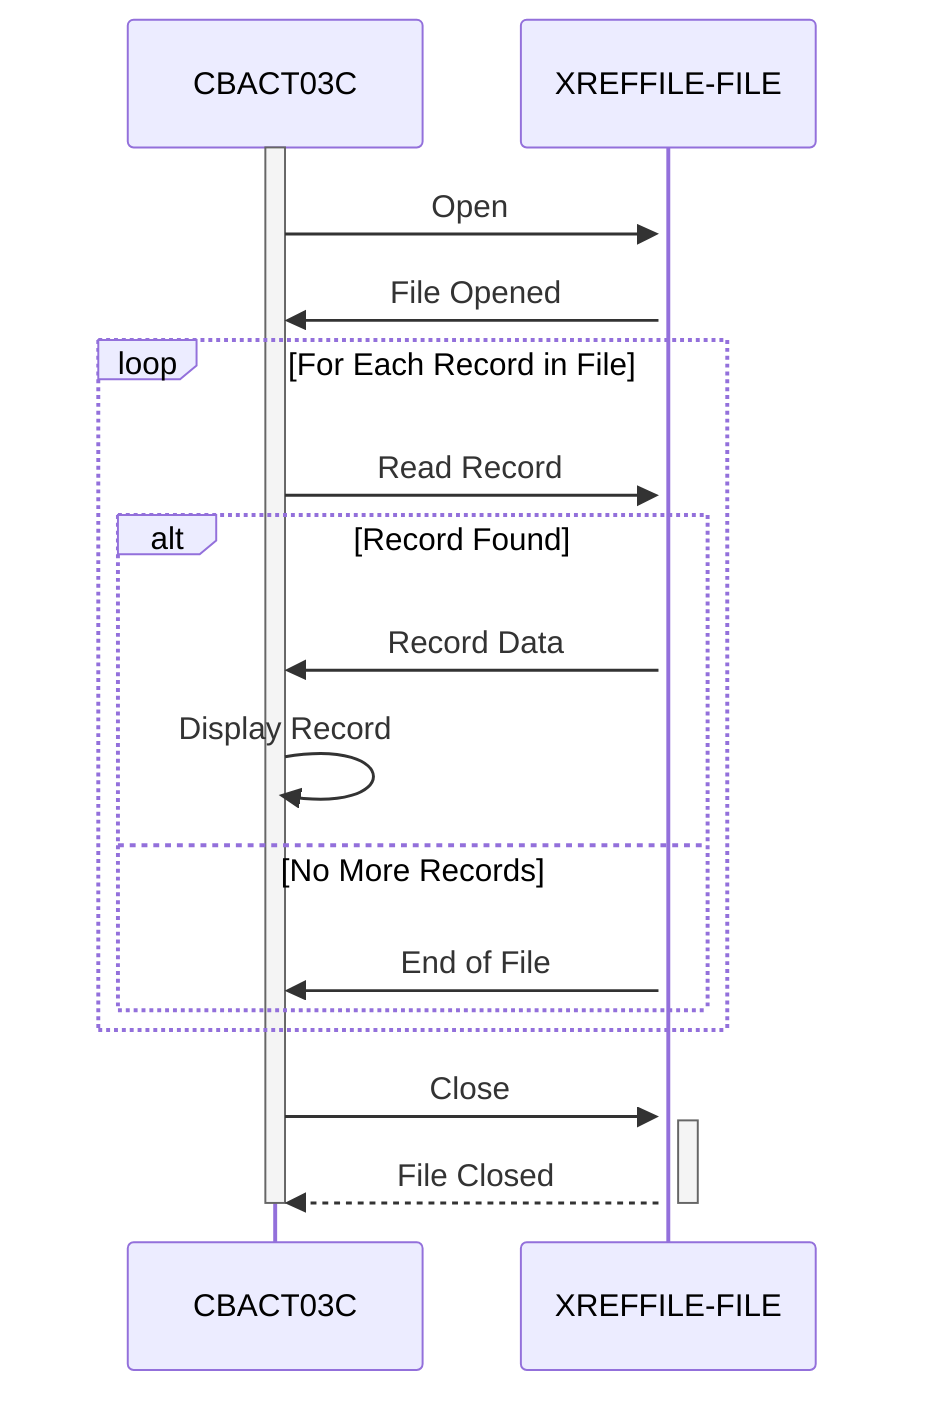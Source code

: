 sequenceDiagram
    participant CBACT03C
    participant XREFFILE-FILE
    
    activate CBACT03C
    CBACT03C->>+XREFFILE-FILE: Open
    XREFFILE-FILE->>CBACT03C: File Opened
    
    loop For Each Record in File
        CBACT03C->>+XREFFILE-FILE: Read Record
        alt Record Found
            XREFFILE-FILE->>CBACT03C: Record Data
            CBACT03C->>CBACT03C: Display Record
        else No More Records
            XREFFILE-FILE->>CBACT03C: End of File
        end
    end
    
    CBACT03C->>+XREFFILE-FILE: Close
    XREFFILE-FILE-->>-CBACT03C: File Closed
    deactivate CBACT03C